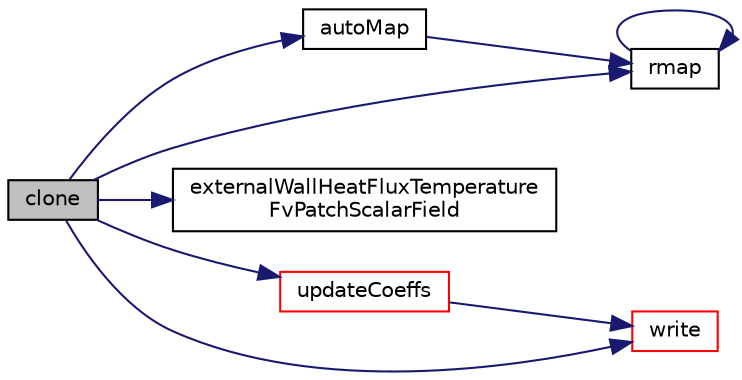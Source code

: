 digraph "clone"
{
  bgcolor="transparent";
  edge [fontname="Helvetica",fontsize="10",labelfontname="Helvetica",labelfontsize="10"];
  node [fontname="Helvetica",fontsize="10",shape=record];
  rankdir="LR";
  Node324 [label="clone",height=0.2,width=0.4,color="black", fillcolor="grey75", style="filled", fontcolor="black"];
  Node324 -> Node325 [color="midnightblue",fontsize="10",style="solid",fontname="Helvetica"];
  Node325 [label="autoMap",height=0.2,width=0.4,color="black",URL="$a32001.html#a0ab0c43ce90d756c88dd81e3d0a9eef5",tooltip="Map (and resize as needed) from self given a mapping object. "];
  Node325 -> Node326 [color="midnightblue",fontsize="10",style="solid",fontname="Helvetica"];
  Node326 [label="rmap",height=0.2,width=0.4,color="black",URL="$a32001.html#a713277715ccc0a5ef466b0516d44731f",tooltip="Reverse map the given fvPatchField onto this fvPatchField. "];
  Node326 -> Node326 [color="midnightblue",fontsize="10",style="solid",fontname="Helvetica"];
  Node324 -> Node327 [color="midnightblue",fontsize="10",style="solid",fontname="Helvetica"];
  Node327 [label="externalWallHeatFluxTemperature\lFvPatchScalarField",height=0.2,width=0.4,color="black",URL="$a32001.html#aeedf1b1483ac81eb82772ef3a78d5e17",tooltip="Construct from patch and internal field. "];
  Node324 -> Node326 [color="midnightblue",fontsize="10",style="solid",fontname="Helvetica"];
  Node324 -> Node328 [color="midnightblue",fontsize="10",style="solid",fontname="Helvetica"];
  Node328 [label="updateCoeffs",height=0.2,width=0.4,color="red",URL="$a32001.html#a7e24eafac629d3733181cd942d4c902f",tooltip="Update the coefficients associated with the patch field. "];
  Node328 -> Node396 [color="midnightblue",fontsize="10",style="solid",fontname="Helvetica"];
  Node396 [label="write",height=0.2,width=0.4,color="red",URL="$a32001.html#a293fdfec8bdfbd5c3913ab4c9f3454ff",tooltip="Write. "];
  Node324 -> Node396 [color="midnightblue",fontsize="10",style="solid",fontname="Helvetica"];
}
